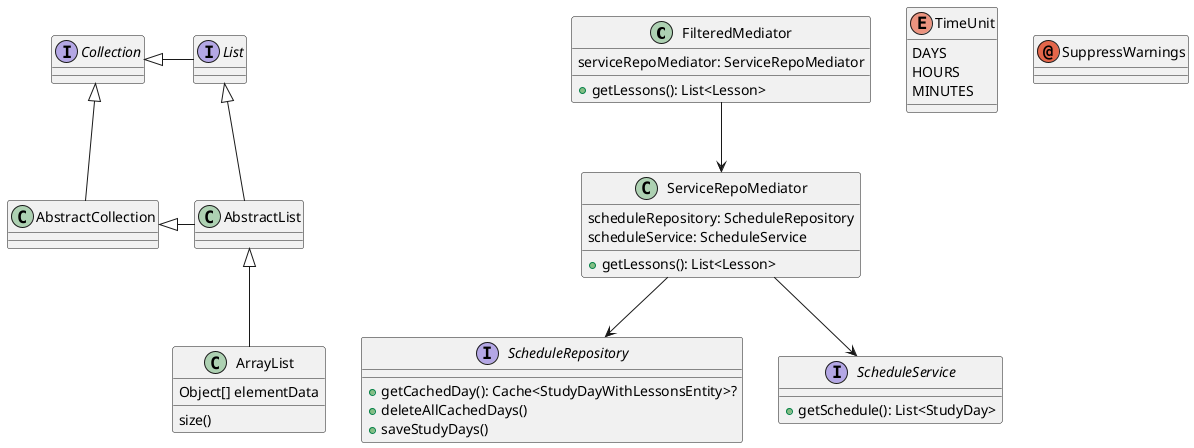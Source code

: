 @startuml
class FilteredMediator{
    serviceRepoMediator: ServiceRepoMediator
    +getLessons(): List<Lesson>
}
class ServiceRepoMediator {
    scheduleRepository: ScheduleRepository
    scheduleService: ScheduleService
    +getLessons(): List<Lesson>
}
interface ScheduleRepository {
    +getCachedDay(): Cache<StudyDayWithLessonsEntity>?
    +deleteAllCachedDays()
    +saveStudyDays()
}
interface ScheduleService {
    +getSchedule(): List<StudyDay>
}
FilteredMediator --> ServiceRepoMediator
ServiceRepoMediator --> ScheduleRepository
ServiceRepoMediator --> ScheduleService
interface List
interface Collection
List <|-- AbstractList
Collection <|-- AbstractCollection
Collection <|- List
AbstractCollection <|- AbstractList
AbstractList <|-- ArrayList
class ArrayList {
Object[] elementData
size()
}
enum TimeUnit {
DAYS
HOURS
MINUTES
}
annotation SuppressWarnings
@enduml


'@startuml
''https://plantuml.com/component-diagram
'
'
'package "Some Group" {
'  HTTP - [First Component]
'  [Another Component]
'}
'
'node "Other Groups" {
'  FTP - [Second Component]
'  [First Component] --> FTP
'}
'
'cloud {
'  [Example 1]
'}
'
'
'database "MySql" {
'  folder "This is my folder" {
'    [Folder 3]
'  }
'  frame "Foo" {
'    [Frame 4]
'  }
'}
'
'
'[Another Component] --> [Example 1]
'[Example 1] --> [Folder 3]
'[Folder 3] --> [Frame 4]
'
'@enduml
'
'@startuml
'!include https://raw.githubusercontent.com/plantuml-stdlib/C4-PlantUML/master/C4_Dynamic.puml
'title Динамическая диаграмма (3 уровень)
'LAYOUT_WITH_LEGEND()
'
'ContainerDb(oltp, "OLTP Database", "PostgreSQL Database", "Хранит в себе данные об активных транзакциях, активных лимитах, актуальный срез справочных данных для проведения онлайн транзакций")
'ContainerDb(wh, "Warehouse Database", "PostgreSQL Database", "Хранит в себе все исторические данные, реестры, товары и т.д.,")
'
'Person(user, "Пользователь")
'
'Container_Boundary(bOnline, "Online") {
'  Component(api, "Api Service", "Spring MVC Rest Controller", "Позволяет пользователям создавать платежи")
'  Component(limits, "Limits Service", "Spring Bean", "Проверяет лимиты пользователей")
'  Component(otp, "OTP Service", "Spring Bean", "Отправляет OTP пользователям")
'  Component(processing, "Processing Service", "Spring Bean", "Создают транзакции в базе")
'}
'
'System_Ext(sms, "Sms Gateway")
'
'System_Ext(paysys, "Платежная система, например Qiwi Wallet")
'Container_Boundary(bOffline, "Offline") {
'    Component(paydealer, "Проведение платежей", "Spring Bean", "Забирает данные о транзакциях из базы и отправляет их в платежную систему")
'    Component(notification, "Сервис нотификации", "Spring Bean", "Отправляет пользователям информацию о финальности их транзакций")
'}
'
'System_Ext(backoffice, "BackOffice", Учет реестров и взаимоотношений с платежными системи")
'Rel(user, api, "Создают платежи")
'Rel(otp, sms, "Вставляет смс в очередь на отправку")
'Rel(sms, user, "Отправляет пользователям sms")
'Rel_D(limits, oltp, "Проверка актуальный лимитов")
'Rel_D(oltp, wh, "Постоянная репликация")
'Rel_R(paydealer, paysys, "Отправляет информацию о платежах")
'Rel_U(notification, user, "Информация о статусе платежей")
'Rel_U(paydealer, oltp, "Информация о новых платежах")
'Rel_D(wh, backoffice, "Использует данные")
'@enduml